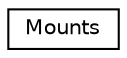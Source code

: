 digraph "Graphical Class Hierarchy"
{
  edge [fontname="Helvetica",fontsize="10",labelfontname="Helvetica",labelfontsize="10"];
  node [fontname="Helvetica",fontsize="10",shape=record];
  rankdir="LR";
  Node0 [label="Mounts",height=0.2,width=0.4,color="black", fillcolor="white", style="filled",URL="$struct_mounts.html"];
}
